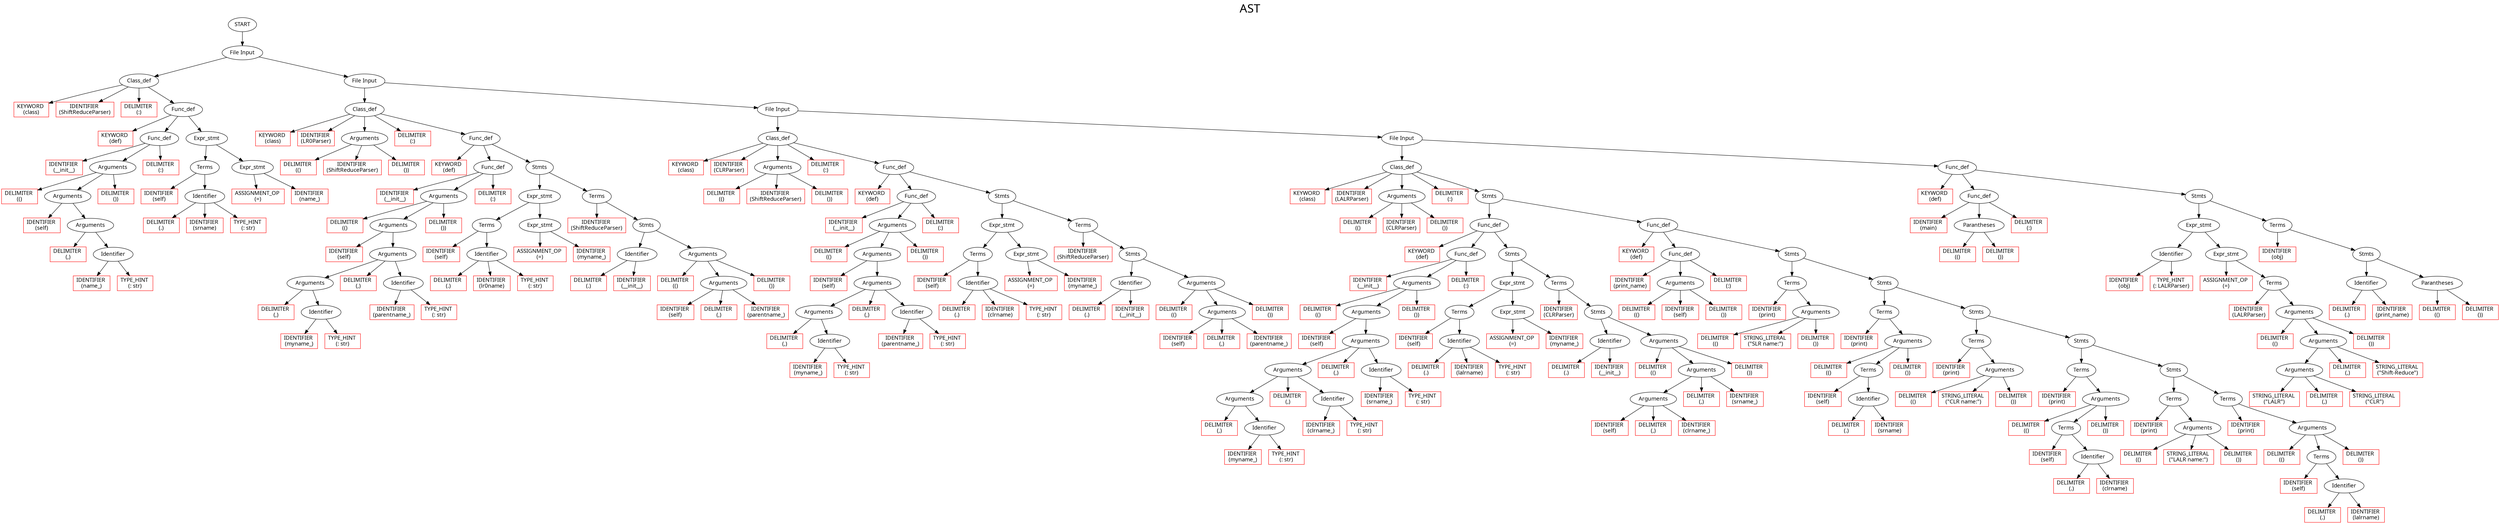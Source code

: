 digraph G{

label     = "AST"
fontname  = "Cascadia code"
fontsize  = 30
labelloc  = t

node   [ fontname="Cascadia code" ]
	684		[ style = solid label = "START"  ];
	684 -> 683
	683		[ style = solid label = "File Input"  ];
	683 -> 49
	49		[ style = solid label = "Class_def"  ];
	49 -> 0
	0		[ style = solid label = "KEYWORD 
(class)" color = red shape = rectangle ];
	49 -> 1
	1		[ style = solid label = "IDENTIFIER 
(ShiftReduceParser)" color = red shape = rectangle ];
	49 -> 2
	2		[ style = solid label = "DELIMITER 
(:)" color = red shape = rectangle ];
	49 -> 48
	48		[ style = solid label = "Func_def"  ];
	48 -> 3
	3		[ style = solid label = "KEYWORD 
(def)" color = red shape = rectangle ];
	48 -> 16
	16		[ style = solid label = "Func_def"  ];
	16 -> 4
	4		[ style = solid label = "IDENTIFIER 
(__init__)" color = red shape = rectangle ];
	16 -> 14
	14		[ style = solid label = "Arguments"  ];
	14 -> 5
	5		[ style = solid label = "DELIMITER 
(()" color = red shape = rectangle ];
	14 -> 13
	13		[ style = solid label = "Arguments"  ];
	13 -> 6
	6		[ style = solid label = "IDENTIFIER 
(self)" color = red shape = rectangle ];
	13 -> 12
	12		[ style = solid label = "Arguments"  ];
	12 -> 7
	7		[ style = solid label = "DELIMITER 
(,)" color = red shape = rectangle ];
	12 -> 10
	10		[ style = solid label = "Identifier"  ];
	10 -> 8
	8		[ style = solid label = "IDENTIFIER 
(name_)" color = red shape = rectangle ];
	10 -> 9
	9		[ style = solid label = "TYPE_HINT 
(: str)" color = red shape = rectangle ];
	14 -> 11
	11		[ style = solid label = "DELIMITER 
())" color = red shape = rectangle ];
	16 -> 15
	15		[ style = solid label = "DELIMITER 
(:)" color = red shape = rectangle ];
	48 -> 46
	46		[ style = solid label = "Expr_stmt"  ];
	46 -> 24
	24		[ style = solid label = "Terms"  ];
	24 -> 17
	17		[ style = solid label = "IDENTIFIER 
(self)" color = red shape = rectangle ];
	24 -> 21
	21		[ style = solid label = "Identifier"  ];
	21 -> 18
	18		[ style = solid label = "DELIMITER 
(.)" color = red shape = rectangle ];
	21 -> 19
	19		[ style = solid label = "IDENTIFIER 
(srname)" color = red shape = rectangle ];
	21 -> 20
	20		[ style = solid label = "TYPE_HINT 
(: str)" color = red shape = rectangle ];
	46 -> 45
	45		[ style = solid label = "Expr_stmt"  ];
	45 -> 22
	22		[ style = solid label = "ASSIGNMENT_OP 
(=)" color = red shape = rectangle ];
	45 -> 34
	34		[ style = solid label = "IDENTIFIER 
(name_)" color = red shape = rectangle ];
	683 -> 682
	682		[ style = solid label = "File Input"  ];
	682 -> 160
	160		[ style = solid label = "Class_def"  ];
	160 -> 50
	50		[ style = solid label = "KEYWORD 
(class)" color = red shape = rectangle ];
	160 -> 51
	51		[ style = solid label = "IDENTIFIER 
(LR0Parser)" color = red shape = rectangle ];
	160 -> 64
	64		[ style = solid label = "Arguments"  ];
	64 -> 52
	52		[ style = solid label = "DELIMITER 
(()" color = red shape = rectangle ];
	64 -> 53
	53		[ style = solid label = "IDENTIFIER 
(ShiftReduceParser)" color = red shape = rectangle ];
	64 -> 54
	54		[ style = solid label = "DELIMITER 
())" color = red shape = rectangle ];
	160 -> 65
	65		[ style = solid label = "DELIMITER 
(:)" color = red shape = rectangle ];
	160 -> 159
	159		[ style = solid label = "Func_def"  ];
	159 -> 66
	66		[ style = solid label = "KEYWORD 
(def)" color = red shape = rectangle ];
	159 -> 84
	84		[ style = solid label = "Func_def"  ];
	84 -> 67
	67		[ style = solid label = "IDENTIFIER 
(__init__)" color = red shape = rectangle ];
	84 -> 82
	82		[ style = solid label = "Arguments"  ];
	82 -> 68
	68		[ style = solid label = "DELIMITER 
(()" color = red shape = rectangle ];
	82 -> 81
	81		[ style = solid label = "Arguments"  ];
	81 -> 69
	69		[ style = solid label = "IDENTIFIER 
(self)" color = red shape = rectangle ];
	81 -> 80
	80		[ style = solid label = "Arguments"  ];
	80 -> 75
	75		[ style = solid label = "Arguments"  ];
	75 -> 70
	70		[ style = solid label = "DELIMITER 
(,)" color = red shape = rectangle ];
	75 -> 73
	73		[ style = solid label = "Identifier"  ];
	73 -> 71
	71		[ style = solid label = "IDENTIFIER 
(myname_)" color = red shape = rectangle ];
	73 -> 72
	72		[ style = solid label = "TYPE_HINT 
(: str)" color = red shape = rectangle ];
	80 -> 74
	74		[ style = solid label = "DELIMITER 
(,)" color = red shape = rectangle ];
	80 -> 78
	78		[ style = solid label = "Identifier"  ];
	78 -> 76
	76		[ style = solid label = "IDENTIFIER 
(parentname_)" color = red shape = rectangle ];
	78 -> 77
	77		[ style = solid label = "TYPE_HINT 
(: str)" color = red shape = rectangle ];
	82 -> 79
	79		[ style = solid label = "DELIMITER 
())" color = red shape = rectangle ];
	84 -> 83
	83		[ style = solid label = "DELIMITER 
(:)" color = red shape = rectangle ];
	159 -> 158
	158		[ style = solid label = "Stmts"  ];
	158 -> 114
	114		[ style = solid label = "Expr_stmt"  ];
	114 -> 92
	92		[ style = solid label = "Terms"  ];
	92 -> 85
	85		[ style = solid label = "IDENTIFIER 
(self)" color = red shape = rectangle ];
	92 -> 89
	89		[ style = solid label = "Identifier"  ];
	89 -> 86
	86		[ style = solid label = "DELIMITER 
(.)" color = red shape = rectangle ];
	89 -> 87
	87		[ style = solid label = "IDENTIFIER 
(lr0name)" color = red shape = rectangle ];
	89 -> 88
	88		[ style = solid label = "TYPE_HINT 
(: str)" color = red shape = rectangle ];
	114 -> 113
	113		[ style = solid label = "Expr_stmt"  ];
	113 -> 90
	90		[ style = solid label = "ASSIGNMENT_OP 
(=)" color = red shape = rectangle ];
	113 -> 102
	102		[ style = solid label = "IDENTIFIER 
(myname_)" color = red shape = rectangle ];
	158 -> 147
	147		[ style = solid label = "Terms"  ];
	147 -> 116
	116		[ style = solid label = "IDENTIFIER 
(ShiftReduceParser)" color = red shape = rectangle ];
	147 -> 146
	146		[ style = solid label = "Stmts"  ];
	146 -> 120
	120		[ style = solid label = "Identifier"  ];
	120 -> 117
	117		[ style = solid label = "DELIMITER 
(.)" color = red shape = rectangle ];
	120 -> 118
	118		[ style = solid label = "IDENTIFIER 
(__init__)" color = red shape = rectangle ];
	146 -> 144
	144		[ style = solid label = "Arguments"  ];
	144 -> 119
	119		[ style = solid label = "DELIMITER 
(()" color = red shape = rectangle ];
	144 -> 143
	143		[ style = solid label = "Arguments"  ];
	143 -> 121
	121		[ style = solid label = "IDENTIFIER 
(self)" color = red shape = rectangle ];
	143 -> 122
	122		[ style = solid label = "DELIMITER 
(,)" color = red shape = rectangle ];
	143 -> 132
	132		[ style = solid label = "IDENTIFIER 
(parentname_)" color = red shape = rectangle ];
	144 -> 133
	133		[ style = solid label = "DELIMITER 
())" color = red shape = rectangle ];
	682 -> 681
	681		[ style = solid label = "File Input"  ];
	681 -> 271
	271		[ style = solid label = "Class_def"  ];
	271 -> 161
	161		[ style = solid label = "KEYWORD 
(class)" color = red shape = rectangle ];
	271 -> 162
	162		[ style = solid label = "IDENTIFIER 
(CLRParser)" color = red shape = rectangle ];
	271 -> 175
	175		[ style = solid label = "Arguments"  ];
	175 -> 163
	163		[ style = solid label = "DELIMITER 
(()" color = red shape = rectangle ];
	175 -> 164
	164		[ style = solid label = "IDENTIFIER 
(ShiftReduceParser)" color = red shape = rectangle ];
	175 -> 165
	165		[ style = solid label = "DELIMITER 
())" color = red shape = rectangle ];
	271 -> 176
	176		[ style = solid label = "DELIMITER 
(:)" color = red shape = rectangle ];
	271 -> 270
	270		[ style = solid label = "Func_def"  ];
	270 -> 177
	177		[ style = solid label = "KEYWORD 
(def)" color = red shape = rectangle ];
	270 -> 195
	195		[ style = solid label = "Func_def"  ];
	195 -> 178
	178		[ style = solid label = "IDENTIFIER 
(__init__)" color = red shape = rectangle ];
	195 -> 193
	193		[ style = solid label = "Arguments"  ];
	193 -> 179
	179		[ style = solid label = "DELIMITER 
(()" color = red shape = rectangle ];
	193 -> 192
	192		[ style = solid label = "Arguments"  ];
	192 -> 180
	180		[ style = solid label = "IDENTIFIER 
(self)" color = red shape = rectangle ];
	192 -> 191
	191		[ style = solid label = "Arguments"  ];
	191 -> 186
	186		[ style = solid label = "Arguments"  ];
	186 -> 181
	181		[ style = solid label = "DELIMITER 
(,)" color = red shape = rectangle ];
	186 -> 184
	184		[ style = solid label = "Identifier"  ];
	184 -> 182
	182		[ style = solid label = "IDENTIFIER 
(myname_)" color = red shape = rectangle ];
	184 -> 183
	183		[ style = solid label = "TYPE_HINT 
(: str)" color = red shape = rectangle ];
	191 -> 185
	185		[ style = solid label = "DELIMITER 
(,)" color = red shape = rectangle ];
	191 -> 189
	189		[ style = solid label = "Identifier"  ];
	189 -> 187
	187		[ style = solid label = "IDENTIFIER 
(parentname_)" color = red shape = rectangle ];
	189 -> 188
	188		[ style = solid label = "TYPE_HINT 
(: str)" color = red shape = rectangle ];
	193 -> 190
	190		[ style = solid label = "DELIMITER 
())" color = red shape = rectangle ];
	195 -> 194
	194		[ style = solid label = "DELIMITER 
(:)" color = red shape = rectangle ];
	270 -> 269
	269		[ style = solid label = "Stmts"  ];
	269 -> 225
	225		[ style = solid label = "Expr_stmt"  ];
	225 -> 203
	203		[ style = solid label = "Terms"  ];
	203 -> 196
	196		[ style = solid label = "IDENTIFIER 
(self)" color = red shape = rectangle ];
	203 -> 200
	200		[ style = solid label = "Identifier"  ];
	200 -> 197
	197		[ style = solid label = "DELIMITER 
(.)" color = red shape = rectangle ];
	200 -> 198
	198		[ style = solid label = "IDENTIFIER 
(clrname)" color = red shape = rectangle ];
	200 -> 199
	199		[ style = solid label = "TYPE_HINT 
(: str)" color = red shape = rectangle ];
	225 -> 224
	224		[ style = solid label = "Expr_stmt"  ];
	224 -> 201
	201		[ style = solid label = "ASSIGNMENT_OP 
(=)" color = red shape = rectangle ];
	224 -> 213
	213		[ style = solid label = "IDENTIFIER 
(myname_)" color = red shape = rectangle ];
	269 -> 258
	258		[ style = solid label = "Terms"  ];
	258 -> 227
	227		[ style = solid label = "IDENTIFIER 
(ShiftReduceParser)" color = red shape = rectangle ];
	258 -> 257
	257		[ style = solid label = "Stmts"  ];
	257 -> 231
	231		[ style = solid label = "Identifier"  ];
	231 -> 228
	228		[ style = solid label = "DELIMITER 
(.)" color = red shape = rectangle ];
	231 -> 229
	229		[ style = solid label = "IDENTIFIER 
(__init__)" color = red shape = rectangle ];
	257 -> 255
	255		[ style = solid label = "Arguments"  ];
	255 -> 230
	230		[ style = solid label = "DELIMITER 
(()" color = red shape = rectangle ];
	255 -> 254
	254		[ style = solid label = "Arguments"  ];
	254 -> 232
	232		[ style = solid label = "IDENTIFIER 
(self)" color = red shape = rectangle ];
	254 -> 233
	233		[ style = solid label = "DELIMITER 
(,)" color = red shape = rectangle ];
	254 -> 243
	243		[ style = solid label = "IDENTIFIER 
(parentname_)" color = red shape = rectangle ];
	255 -> 244
	244		[ style = solid label = "DELIMITER 
())" color = red shape = rectangle ];
	681 -> 680
	680		[ style = solid label = "File Input"  ];
	680 -> 583
	583		[ style = solid label = "Class_def"  ];
	583 -> 272
	272		[ style = solid label = "KEYWORD 
(class)" color = red shape = rectangle ];
	583 -> 273
	273		[ style = solid label = "IDENTIFIER 
(LALRParser)" color = red shape = rectangle ];
	583 -> 286
	286		[ style = solid label = "Arguments"  ];
	286 -> 274
	274		[ style = solid label = "DELIMITER 
(()" color = red shape = rectangle ];
	286 -> 275
	275		[ style = solid label = "IDENTIFIER 
(CLRParser)" color = red shape = rectangle ];
	286 -> 276
	276		[ style = solid label = "DELIMITER 
())" color = red shape = rectangle ];
	583 -> 287
	287		[ style = solid label = "DELIMITER 
(:)" color = red shape = rectangle ];
	583 -> 582
	582		[ style = solid label = "Stmts"  ];
	582 -> 398
	398		[ style = solid label = "Func_def"  ];
	398 -> 288
	288		[ style = solid label = "KEYWORD 
(def)" color = red shape = rectangle ];
	398 -> 311
	311		[ style = solid label = "Func_def"  ];
	311 -> 289
	289		[ style = solid label = "IDENTIFIER 
(__init__)" color = red shape = rectangle ];
	311 -> 309
	309		[ style = solid label = "Arguments"  ];
	309 -> 290
	290		[ style = solid label = "DELIMITER 
(()" color = red shape = rectangle ];
	309 -> 308
	308		[ style = solid label = "Arguments"  ];
	308 -> 291
	291		[ style = solid label = "IDENTIFIER 
(self)" color = red shape = rectangle ];
	308 -> 307
	307		[ style = solid label = "Arguments"  ];
	307 -> 302
	302		[ style = solid label = "Arguments"  ];
	302 -> 297
	297		[ style = solid label = "Arguments"  ];
	297 -> 292
	292		[ style = solid label = "DELIMITER 
(,)" color = red shape = rectangle ];
	297 -> 295
	295		[ style = solid label = "Identifier"  ];
	295 -> 293
	293		[ style = solid label = "IDENTIFIER 
(myname_)" color = red shape = rectangle ];
	295 -> 294
	294		[ style = solid label = "TYPE_HINT 
(: str)" color = red shape = rectangle ];
	302 -> 296
	296		[ style = solid label = "DELIMITER 
(,)" color = red shape = rectangle ];
	302 -> 300
	300		[ style = solid label = "Identifier"  ];
	300 -> 298
	298		[ style = solid label = "IDENTIFIER 
(clrname_)" color = red shape = rectangle ];
	300 -> 299
	299		[ style = solid label = "TYPE_HINT 
(: str)" color = red shape = rectangle ];
	307 -> 301
	301		[ style = solid label = "DELIMITER 
(,)" color = red shape = rectangle ];
	307 -> 305
	305		[ style = solid label = "Identifier"  ];
	305 -> 303
	303		[ style = solid label = "IDENTIFIER 
(srname_)" color = red shape = rectangle ];
	305 -> 304
	304		[ style = solid label = "TYPE_HINT 
(: str)" color = red shape = rectangle ];
	309 -> 306
	306		[ style = solid label = "DELIMITER 
())" color = red shape = rectangle ];
	311 -> 310
	310		[ style = solid label = "DELIMITER 
(:)" color = red shape = rectangle ];
	398 -> 397
	397		[ style = solid label = "Stmts"  ];
	397 -> 341
	341		[ style = solid label = "Expr_stmt"  ];
	341 -> 319
	319		[ style = solid label = "Terms"  ];
	319 -> 312
	312		[ style = solid label = "IDENTIFIER 
(self)" color = red shape = rectangle ];
	319 -> 316
	316		[ style = solid label = "Identifier"  ];
	316 -> 313
	313		[ style = solid label = "DELIMITER 
(.)" color = red shape = rectangle ];
	316 -> 314
	314		[ style = solid label = "IDENTIFIER 
(lalrname)" color = red shape = rectangle ];
	316 -> 315
	315		[ style = solid label = "TYPE_HINT 
(: str)" color = red shape = rectangle ];
	341 -> 340
	340		[ style = solid label = "Expr_stmt"  ];
	340 -> 317
	317		[ style = solid label = "ASSIGNMENT_OP 
(=)" color = red shape = rectangle ];
	340 -> 329
	329		[ style = solid label = "IDENTIFIER 
(myname_)" color = red shape = rectangle ];
	397 -> 386
	386		[ style = solid label = "Terms"  ];
	386 -> 343
	343		[ style = solid label = "IDENTIFIER 
(CLRParser)" color = red shape = rectangle ];
	386 -> 385
	385		[ style = solid label = "Stmts"  ];
	385 -> 347
	347		[ style = solid label = "Identifier"  ];
	347 -> 344
	344		[ style = solid label = "DELIMITER 
(.)" color = red shape = rectangle ];
	347 -> 345
	345		[ style = solid label = "IDENTIFIER 
(__init__)" color = red shape = rectangle ];
	385 -> 383
	383		[ style = solid label = "Arguments"  ];
	383 -> 346
	346		[ style = solid label = "DELIMITER 
(()" color = red shape = rectangle ];
	383 -> 382
	382		[ style = solid label = "Arguments"  ];
	382 -> 370
	370		[ style = solid label = "Arguments"  ];
	370 -> 348
	348		[ style = solid label = "IDENTIFIER 
(self)" color = red shape = rectangle ];
	370 -> 349
	349		[ style = solid label = "DELIMITER 
(,)" color = red shape = rectangle ];
	370 -> 359
	359		[ style = solid label = "IDENTIFIER 
(clrname_)" color = red shape = rectangle ];
	382 -> 360
	360		[ style = solid label = "DELIMITER 
(,)" color = red shape = rectangle ];
	382 -> 371
	371		[ style = solid label = "IDENTIFIER 
(srname_)" color = red shape = rectangle ];
	383 -> 372
	372		[ style = solid label = "DELIMITER 
())" color = red shape = rectangle ];
	582 -> 581
	581		[ style = solid label = "Func_def"  ];
	581 -> 399
	399		[ style = solid label = "KEYWORD 
(def)" color = red shape = rectangle ];
	581 -> 407
	407		[ style = solid label = "Func_def"  ];
	407 -> 400
	400		[ style = solid label = "IDENTIFIER 
(print_name)" color = red shape = rectangle ];
	407 -> 405
	405		[ style = solid label = "Arguments"  ];
	405 -> 401
	401		[ style = solid label = "DELIMITER 
(()" color = red shape = rectangle ];
	405 -> 402
	402		[ style = solid label = "IDENTIFIER 
(self)" color = red shape = rectangle ];
	405 -> 403
	403		[ style = solid label = "DELIMITER 
())" color = red shape = rectangle ];
	407 -> 406
	406		[ style = solid label = "DELIMITER 
(:)" color = red shape = rectangle ];
	581 -> 580
	580		[ style = solid label = "Stmts"  ];
	580 -> 423
	423		[ style = solid label = "Terms"  ];
	423 -> 408
	408		[ style = solid label = "IDENTIFIER 
(print)" color = red shape = rectangle ];
	423 -> 421
	421		[ style = solid label = "Arguments"  ];
	421 -> 409
	409		[ style = solid label = "DELIMITER 
(()" color = red shape = rectangle ];
	421 -> 410
	410		[ style = solid label = "STRING_LITERAL 
(\"SLR name:\")" color = red shape = rectangle ];
	421 -> 411
	411		[ style = solid label = "DELIMITER 
())" color = red shape = rectangle ];
	580 -> 579
	579		[ style = solid label = "Stmts"  ];
	579 -> 453
	453		[ style = solid label = "Terms"  ];
	453 -> 434
	434		[ style = solid label = "IDENTIFIER 
(print)" color = red shape = rectangle ];
	453 -> 451
	451		[ style = solid label = "Arguments"  ];
	451 -> 435
	435		[ style = solid label = "DELIMITER 
(()" color = red shape = rectangle ];
	451 -> 442
	442		[ style = solid label = "Terms"  ];
	442 -> 436
	436		[ style = solid label = "IDENTIFIER 
(self)" color = red shape = rectangle ];
	442 -> 440
	440		[ style = solid label = "Identifier"  ];
	440 -> 437
	437		[ style = solid label = "DELIMITER 
(.)" color = red shape = rectangle ];
	440 -> 438
	438		[ style = solid label = "IDENTIFIER 
(srname)" color = red shape = rectangle ];
	451 -> 439
	439		[ style = solid label = "DELIMITER 
())" color = red shape = rectangle ];
	579 -> 578
	578		[ style = solid label = "Stmts"  ];
	578 -> 479
	479		[ style = solid label = "Terms"  ];
	479 -> 464
	464		[ style = solid label = "IDENTIFIER 
(print)" color = red shape = rectangle ];
	479 -> 477
	477		[ style = solid label = "Arguments"  ];
	477 -> 465
	465		[ style = solid label = "DELIMITER 
(()" color = red shape = rectangle ];
	477 -> 466
	466		[ style = solid label = "STRING_LITERAL 
(\"CLR name:\")" color = red shape = rectangle ];
	477 -> 467
	467		[ style = solid label = "DELIMITER 
())" color = red shape = rectangle ];
	578 -> 577
	577		[ style = solid label = "Stmts"  ];
	577 -> 509
	509		[ style = solid label = "Terms"  ];
	509 -> 490
	490		[ style = solid label = "IDENTIFIER 
(print)" color = red shape = rectangle ];
	509 -> 507
	507		[ style = solid label = "Arguments"  ];
	507 -> 491
	491		[ style = solid label = "DELIMITER 
(()" color = red shape = rectangle ];
	507 -> 498
	498		[ style = solid label = "Terms"  ];
	498 -> 492
	492		[ style = solid label = "IDENTIFIER 
(self)" color = red shape = rectangle ];
	498 -> 496
	496		[ style = solid label = "Identifier"  ];
	496 -> 493
	493		[ style = solid label = "DELIMITER 
(.)" color = red shape = rectangle ];
	496 -> 494
	494		[ style = solid label = "IDENTIFIER 
(clrname)" color = red shape = rectangle ];
	507 -> 495
	495		[ style = solid label = "DELIMITER 
())" color = red shape = rectangle ];
	577 -> 576
	576		[ style = solid label = "Stmts"  ];
	576 -> 535
	535		[ style = solid label = "Terms"  ];
	535 -> 520
	520		[ style = solid label = "IDENTIFIER 
(print)" color = red shape = rectangle ];
	535 -> 533
	533		[ style = solid label = "Arguments"  ];
	533 -> 521
	521		[ style = solid label = "DELIMITER 
(()" color = red shape = rectangle ];
	533 -> 522
	522		[ style = solid label = "STRING_LITERAL 
(\"LALR name:\")" color = red shape = rectangle ];
	533 -> 523
	523		[ style = solid label = "DELIMITER 
())" color = red shape = rectangle ];
	576 -> 565
	565		[ style = solid label = "Terms"  ];
	565 -> 546
	546		[ style = solid label = "IDENTIFIER 
(print)" color = red shape = rectangle ];
	565 -> 563
	563		[ style = solid label = "Arguments"  ];
	563 -> 547
	547		[ style = solid label = "DELIMITER 
(()" color = red shape = rectangle ];
	563 -> 554
	554		[ style = solid label = "Terms"  ];
	554 -> 548
	548		[ style = solid label = "IDENTIFIER 
(self)" color = red shape = rectangle ];
	554 -> 552
	552		[ style = solid label = "Identifier"  ];
	552 -> 549
	549		[ style = solid label = "DELIMITER 
(.)" color = red shape = rectangle ];
	552 -> 550
	550		[ style = solid label = "IDENTIFIER 
(lalrname)" color = red shape = rectangle ];
	563 -> 551
	551		[ style = solid label = "DELIMITER 
())" color = red shape = rectangle ];
	680 -> 678
	678		[ style = solid label = "Func_def"  ];
	678 -> 584
	584		[ style = solid label = "KEYWORD 
(def)" color = red shape = rectangle ];
	678 -> 590
	590		[ style = solid label = "Func_def"  ];
	590 -> 585
	585		[ style = solid label = "IDENTIFIER 
(main)" color = red shape = rectangle ];
	590 -> 588
	588		[ style = solid label = "Parantheses"  ];
	588 -> 586
	586		[ style = solid label = "DELIMITER 
(()" color = red shape = rectangle ];
	588 -> 587
	587		[ style = solid label = "DELIMITER 
())" color = red shape = rectangle ];
	590 -> 589
	589		[ style = solid label = "DELIMITER 
(:)" color = red shape = rectangle ];
	678 -> 677
	677		[ style = solid label = "Stmts"  ];
	677 -> 655
	655		[ style = solid label = "Expr_stmt"  ];
	655 -> 593
	593		[ style = solid label = "Identifier"  ];
	593 -> 591
	591		[ style = solid label = "IDENTIFIER 
(obj)" color = red shape = rectangle ];
	593 -> 592
	592		[ style = solid label = "TYPE_HINT 
(: LALRParser)" color = red shape = rectangle ];
	655 -> 654
	654		[ style = solid label = "Expr_stmt"  ];
	654 -> 594
	594		[ style = solid label = "ASSIGNMENT_OP 
(=)" color = red shape = rectangle ];
	654 -> 644
	644		[ style = solid label = "Terms"  ];
	644 -> 605
	605		[ style = solid label = "IDENTIFIER 
(LALRParser)" color = red shape = rectangle ];
	644 -> 642
	642		[ style = solid label = "Arguments"  ];
	642 -> 606
	606		[ style = solid label = "DELIMITER 
(()" color = red shape = rectangle ];
	642 -> 641
	641		[ style = solid label = "Arguments"  ];
	641 -> 629
	629		[ style = solid label = "Arguments"  ];
	629 -> 607
	607		[ style = solid label = "STRING_LITERAL 
(\"LALR\")" color = red shape = rectangle ];
	629 -> 608
	608		[ style = solid label = "DELIMITER 
(,)" color = red shape = rectangle ];
	629 -> 618
	618		[ style = solid label = "STRING_LITERAL 
(\"CLR\")" color = red shape = rectangle ];
	641 -> 619
	619		[ style = solid label = "DELIMITER 
(,)" color = red shape = rectangle ];
	641 -> 630
	630		[ style = solid label = "STRING_LITERAL 
(\"Shift-Reduce\")" color = red shape = rectangle ];
	642 -> 631
	631		[ style = solid label = "DELIMITER 
())" color = red shape = rectangle ];
	677 -> 666
	666		[ style = solid label = "Terms"  ];
	666 -> 657
	657		[ style = solid label = "IDENTIFIER 
(obj)" color = red shape = rectangle ];
	666 -> 665
	665		[ style = solid label = "Stmts"  ];
	665 -> 661
	661		[ style = solid label = "Identifier"  ];
	661 -> 658
	658		[ style = solid label = "DELIMITER 
(.)" color = red shape = rectangle ];
	661 -> 659
	659		[ style = solid label = "IDENTIFIER 
(print_name)" color = red shape = rectangle ];
	665 -> 663
	663		[ style = solid label = "Parantheses"  ];
	663 -> 660
	660		[ style = solid label = "DELIMITER 
(()" color = red shape = rectangle ];
	663 -> 662
	662		[ style = solid label = "DELIMITER 
())" color = red shape = rectangle ];
}